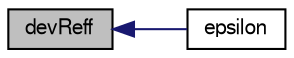 digraph "devReff"
{
  bgcolor="transparent";
  edge [fontname="FreeSans",fontsize="10",labelfontname="FreeSans",labelfontsize="10"];
  node [fontname="FreeSans",fontsize="10",shape=record];
  rankdir="LR";
  Node1922 [label="devReff",height=0.2,width=0.4,color="black", fillcolor="grey75", style="filled", fontcolor="black"];
  Node1922 -> Node1923 [dir="back",color="midnightblue",fontsize="10",style="solid",fontname="FreeSans"];
  Node1923 [label="epsilon",height=0.2,width=0.4,color="black",URL="$a31018.html#ad79e047917669fbb490d351478651e20",tooltip="Return the turbulence kinetic energy dissipation rate. "];
}

